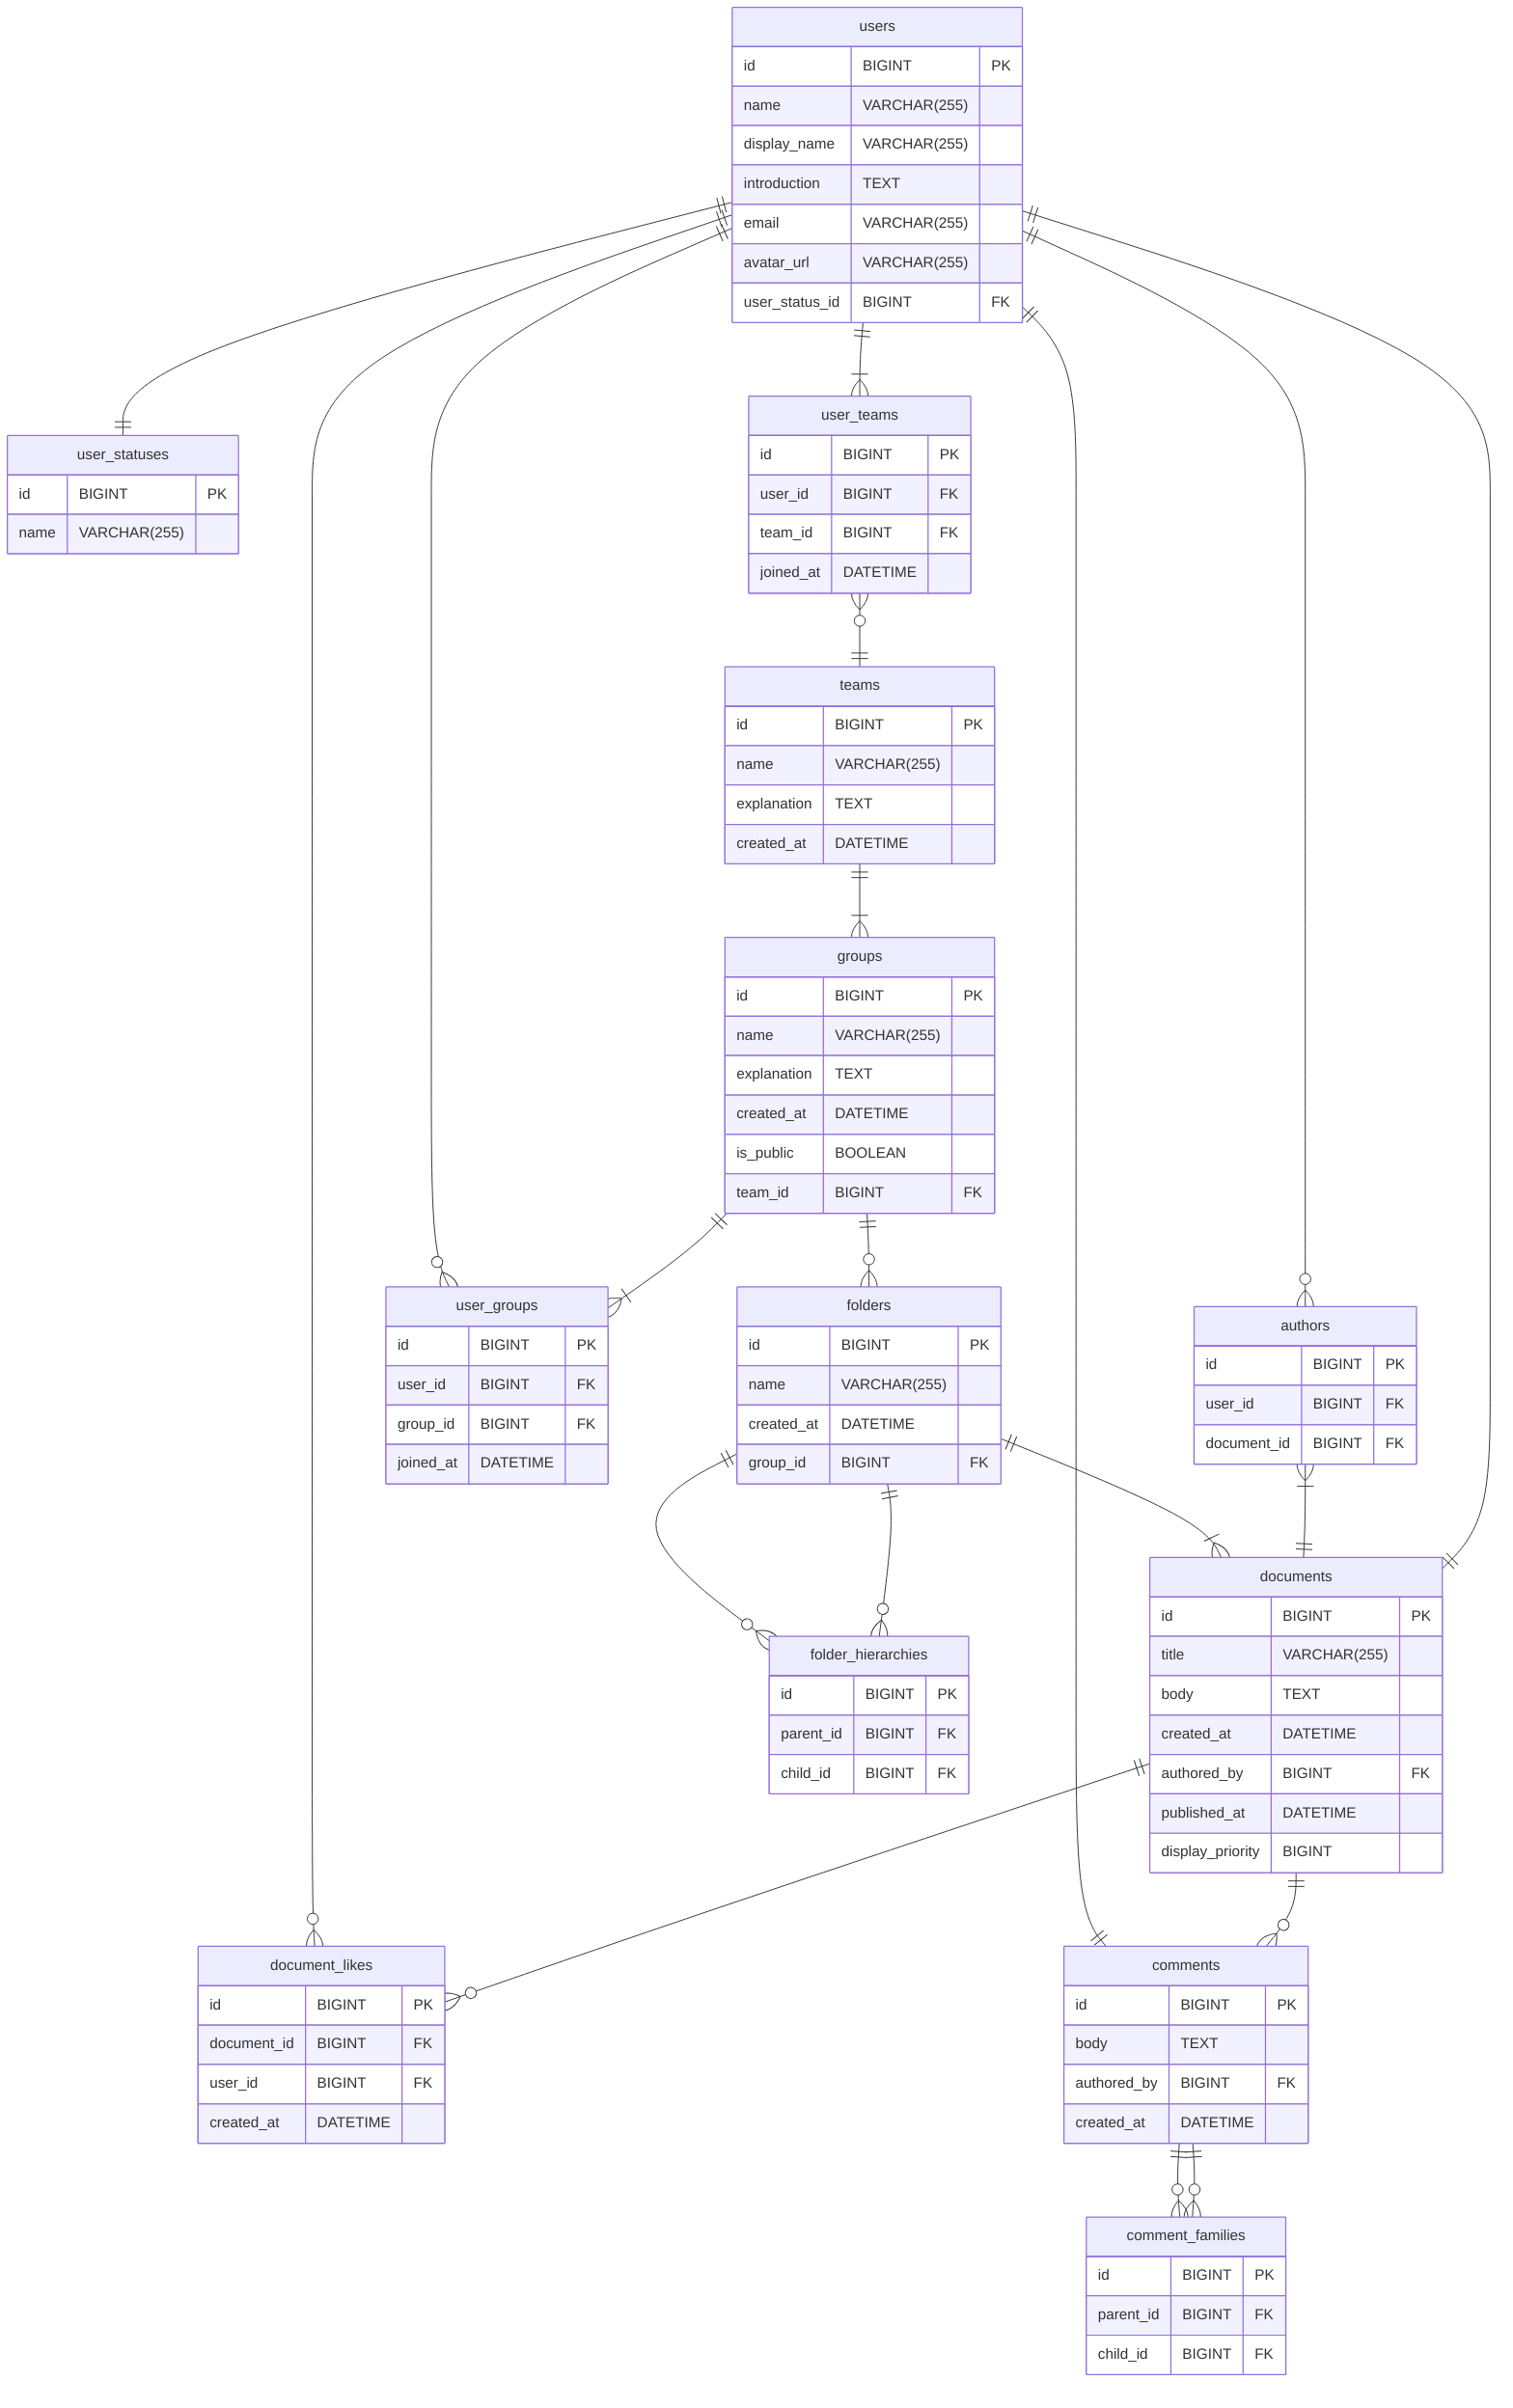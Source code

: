 erDiagram

users ||--|| user_statuses: ""
users ||--o{ authors: ""
%% 誰によって作られたかを表す
users ||--|| documents: ""
authors }|--|| documents: ""
documents ||--o{ document_likes: ""
document_likes }o--|| users: ""
documents ||--o{ comments: ""
comments ||--o{ comment_families: ""
comment_families }o--|| comments: ""
%% 誰によって作られたかを表す
users ||--|| comments: ""
users ||--|{ user_teams: ""
user_teams }o--|| teams: ""
teams ||--|{ groups: ""
groups ||--|{ user_groups: ""
user_groups }o--|| users: ""
groups ||--o{ folders: ""
folders ||--o{ folder_hierarchies: ""
folder_hierarchies }o--|| folders: ""
folders ||--|{ documents: ""

%% テーブル定義の上のコメントは、物理設計で実装する物を書いています

%% ユーザー権限
%% ユーザー権限とユーザーは一対一
%% owner, admin, member, guestが入る
user_statuses {
  id BIGINT PK
  name VARCHAR(255)
}

%% id: primary key 制約
%% name: フルテキストインデックス
%% email: ユニーク制約
%% display_name: フルテキストインデックス
users {
  id BIGINT PK
  name VARCHAR(255)
  display_name VARCHAR(255)
  introduction TEXT
  email VARCHAR(255)
  avatar_url VARCHAR(255)
  user_status_id BIGINT FK
}

%% id: primary key 制約
%% title, body: フルテキストインデックス
%% 記事が公開されたか公開されてないかは、published_atの値で判断する
documents {
  id BIGINT PK
  title VARCHAR(255)
  body TEXT
  created_at DATETIME
  authored_by BIGINT FK
  published_at DATETIME
  display_priority BIGINT
}

%% id: primary key 制約
%% user_id, document_id: 外部キー制約
%% document_idにユニーク制約をつける
authors {
  id BIGINT PK
  user_id BIGINT FK
  document_id BIGINT FK
}


%% 記事は複数のユーザーによっていいねされている
document_likes {
  id BIGINT PK
  document_id BIGINT FK
  user_id BIGINT FK
  created_at DATETIME
}

%% 記事はコメントを書ける。また、コメントに対してコメントをしたりもできる
comments {
  id BIGINT PK
  body TEXT
  authored_by BIGINT FK
  created_at DATETIME
}

comment_families {
  id BIGINT PK
  parent_id BIGINT FK
  child_id BIGINT FK
}

%% チームの中に複数のグループがある
teams {
  id BIGINT PK
  name VARCHAR(255)
  explanation TEXT
  created_at DATETIME
}

%% ユーザーは複数のチームに所属している
user_teams {
  id BIGINT PK
  user_id BIGINT FK
  team_id BIGINT FK
  joined_at DATETIME
}

%% グループは公開非公開が設定できる
groups {
  id BIGINT PK
  name VARCHAR(255)
  explanation TEXT
  created_at DATETIME
  is_public BOOLEAN
  team_id BIGINT FK
}

%% ユーザーは複数のグループに所属している
user_groups {
  id BIGINT PK
  user_id BIGINT FK
  group_id BIGINT FK
  joined_at DATETIME
}

%% グループの中に複数のフォルダがある
%% フォルダの中に複数の記事とサブフォルダがある
folders {
  id BIGINT PK
  name VARCHAR(255)
  created_at DATETIME
  group_id BIGINT FK
}

folder_hierarchies {
  id BIGINT PK
  parent_id BIGINT FK
  child_id BIGINT FK
}